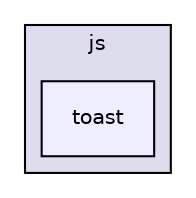 digraph "libs/angular/angular-material-fileinput-master/bower_components/angular-material/modules/js/toast" {
  compound=true
  node [ fontsize="10", fontname="Helvetica"];
  edge [ labelfontsize="10", labelfontname="Helvetica"];
  subgraph clusterdir_d897d99c4631079a19f1e8c9bbae1589 {
    graph [ bgcolor="#ddddee", pencolor="black", label="js" fontname="Helvetica", fontsize="10", URL="dir_d897d99c4631079a19f1e8c9bbae1589.html"]
  dir_ad3a1d2013d5e560a15185e5672e9126 [shape=box, label="toast", style="filled", fillcolor="#eeeeff", pencolor="black", URL="dir_ad3a1d2013d5e560a15185e5672e9126.html"];
  }
}

